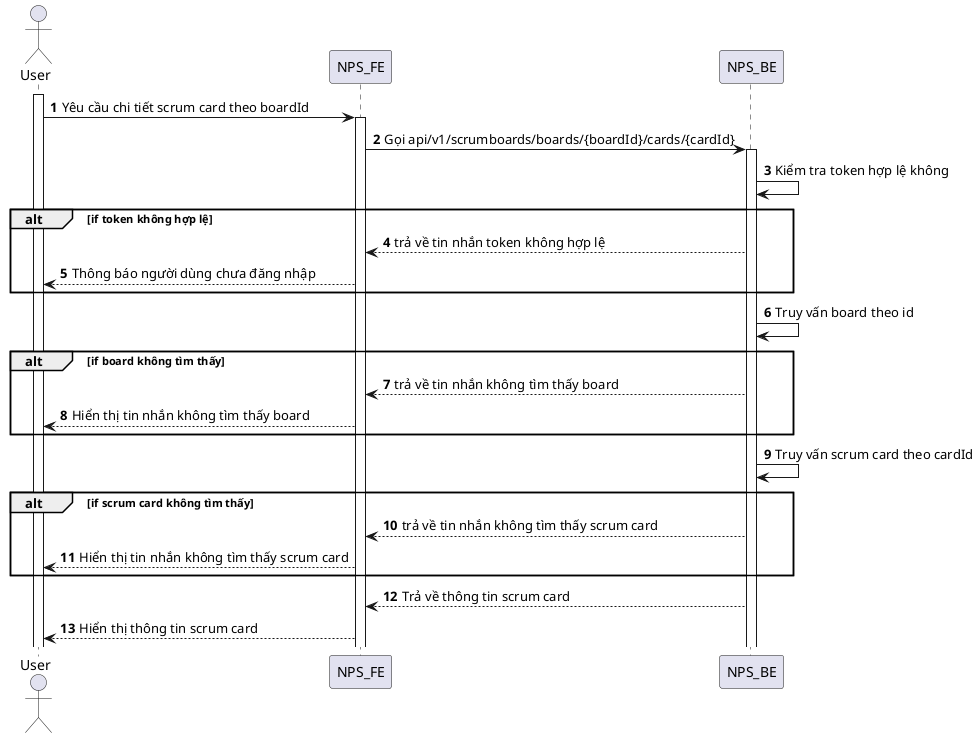 @startuml
autonumber
actor User
activate User
User -> NPS_FE: Yêu cầu chi tiết scrum card theo boardId
activate NPS_FE
NPS_FE -> NPS_BE: Gọi api/v1/scrumboards/boards/{boardId}/cards/{cardId}
activate NPS_BE
NPS_BE -> NPS_BE: Kiểm tra token hợp lệ không
alt if token không hợp lệ
NPS_BE --> NPS_FE: trả về tin nhắn token không hợp lệ
NPS_FE --> User: Thông báo người dùng chưa đăng nhập
end
NPS_BE -> NPS_BE: Truy vấn board theo id
alt if board không tìm thấy
NPS_BE --> NPS_FE: trả về tin nhắn không tìm thấy board
NPS_FE --> User: Hiển thị tin nhắn không tìm thấy board
end
NPS_BE -> NPS_BE: Truy vấn scrum card theo cardId
alt if scrum card không tìm thấy
NPS_BE --> NPS_FE: trả về tin nhắn không tìm thấy scrum card
NPS_FE --> User: Hiển thị tin nhắn không tìm thấy scrum card
end
NPS_BE --> NPS_FE: Trả về thông tin scrum card
NPS_FE --> User: Hiển thị thông tin scrum card
@enduml